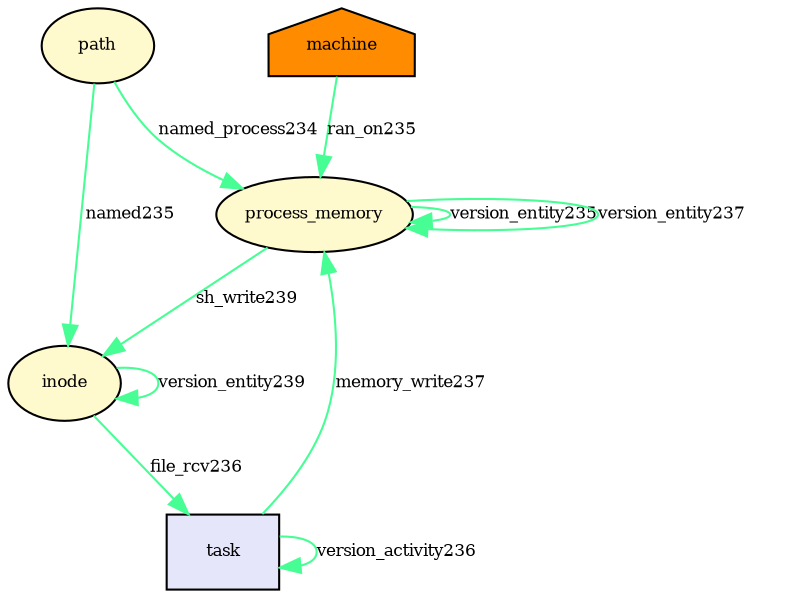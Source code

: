 digraph RGL__DirectedAdjacencyGraph {path[fontsize = 8,label = "path",shape = ellipse, fillcolor="#fffacd", style = filled]

process_memory[fontsize = 8,label = "process_memory",shape = ellipse, fillcolor="#fffacd", style = filled]

path -> process_memory[fontsize = 8,label = "named_process234", color="#46fe94"]

process_memory -> process_memory[fontsize = 8,label = "version_entity235", color="#46fe94"]

machine[fontsize = 8,label = "machine",shape = house, fillcolor="#ff8c00", style = filled]

machine -> process_memory[fontsize = 8,label = "ran_on235", color="#46fe94"]

inode[fontsize = 8,label = "inode",shape = ellipse, fillcolor="#fffacd", style = filled]

path -> inode[fontsize = 8,label = "named235", color="#46fe94"]

task[fontsize = 8,label = "task",shape = rectangle, fillcolor="#e6e6fa", style = filled]

task -> task[fontsize = 8,label = "version_activity236", color="#46fe94"]

inode -> task[fontsize = 8,label = "file_rcv236", color="#46fe94"]

process_memory -> process_memory[fontsize = 8,label = "version_entity237", color="#46fe94"]

task -> process_memory[fontsize = 8,label = "memory_write237", color="#46fe94"]

inode -> inode[fontsize = 8,label = "version_entity239", color="#46fe94"]

process_memory -> inode[fontsize = 8,label = "sh_write239", color="#46fe94"]

}